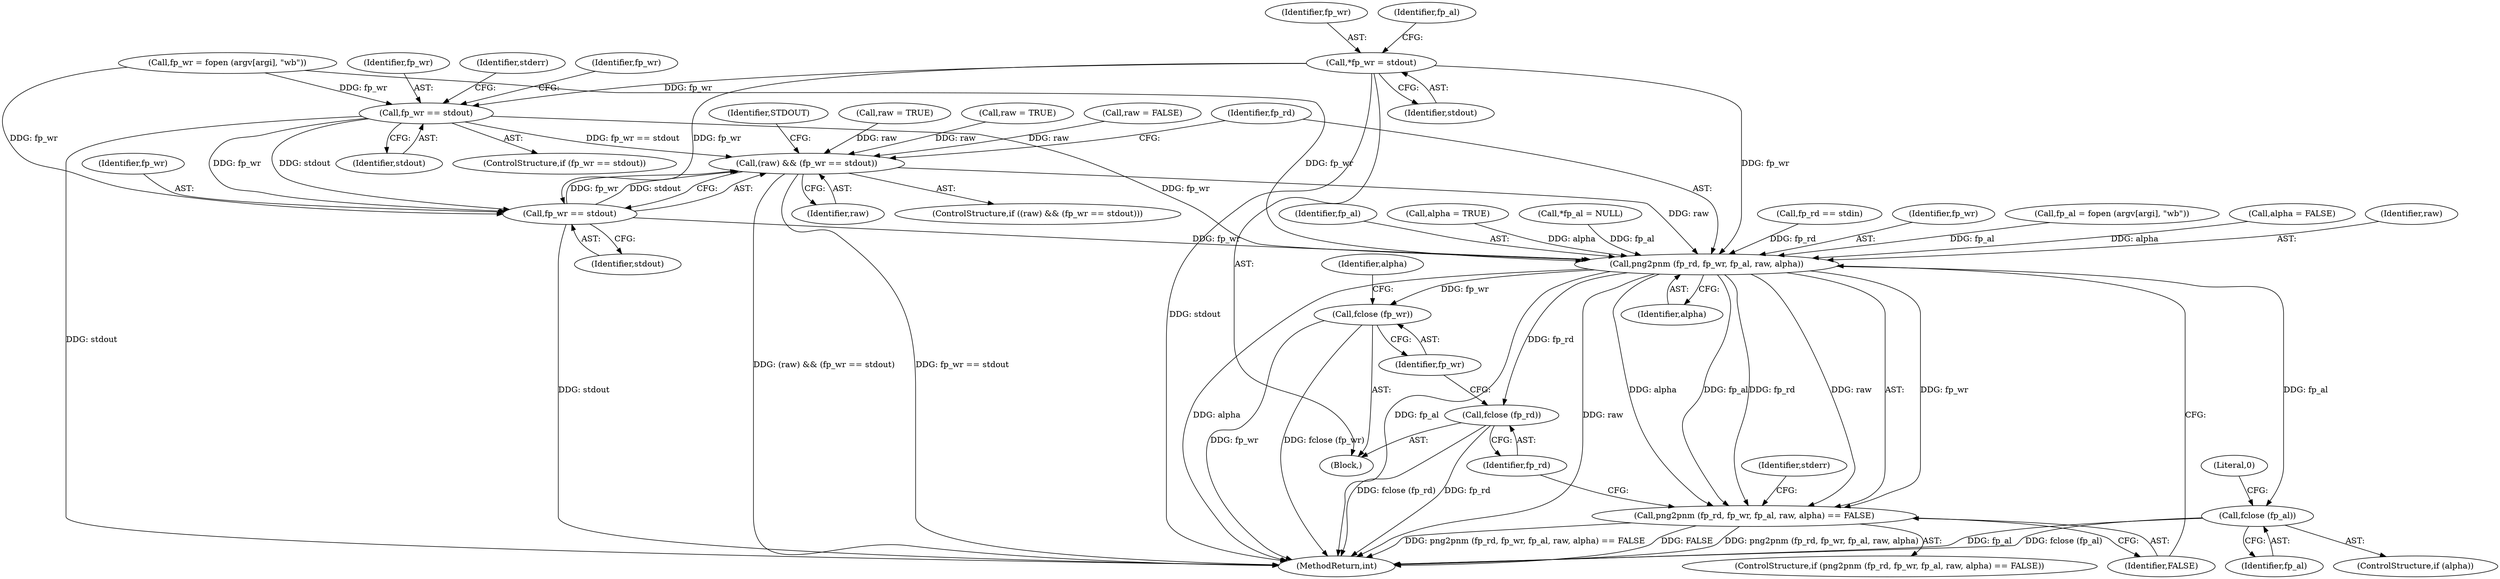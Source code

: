 digraph "0_Android_9d4853418ab2f754c2b63e091c29c5529b8b86ca_156@pointer" {
"1000116" [label="(Call,*fp_wr = stdout)"];
"1000247" [label="(Call,fp_wr == stdout)"];
"1000293" [label="(Call,(raw) && (fp_wr == stdout))"];
"1000304" [label="(Call,png2pnm (fp_rd, fp_wr, fp_al, raw, alpha))"];
"1000303" [label="(Call,png2pnm (fp_rd, fp_wr, fp_al, raw, alpha) == FALSE)"];
"1000320" [label="(Call,fclose (fp_rd))"];
"1000322" [label="(Call,fclose (fp_wr))"];
"1000326" [label="(Call,fclose (fp_al))"];
"1000295" [label="(Call,fp_wr == stdout)"];
"1000309" [label="(Identifier,alpha)"];
"1000249" [label="(Identifier,stdout)"];
"1000300" [label="(Identifier,STDOUT)"];
"1000302" [label="(ControlStructure,if (png2pnm (fp_rd, fp_wr, fp_al, raw, alpha) == FALSE))"];
"1000327" [label="(Identifier,fp_al)"];
"1000326" [label="(Call,fclose (fp_al))"];
"1000322" [label="(Call,fclose (fp_wr))"];
"1000285" [label="(Call,fp_rd == stdin)"];
"1000329" [label="(Literal,0)"];
"1000330" [label="(MethodReturn,int)"];
"1000303" [label="(Call,png2pnm (fp_rd, fp_wr, fp_al, raw, alpha) == FALSE)"];
"1000304" [label="(Call,png2pnm (fp_rd, fp_wr, fp_al, raw, alpha))"];
"1000296" [label="(Identifier,fp_wr)"];
"1000320" [label="(Call,fclose (fp_rd))"];
"1000164" [label="(Call,raw = TRUE)"];
"1000295" [label="(Call,fp_wr == stdout)"];
"1000247" [label="(Call,fp_wr == stdout)"];
"1000306" [label="(Identifier,fp_wr)"];
"1000248" [label="(Identifier,fp_wr)"];
"1000305" [label="(Identifier,fp_rd)"];
"1000176" [label="(Call,fp_al = fopen (argv[argi], \"wb\"))"];
"1000124" [label="(Call,raw = TRUE)"];
"1000116" [label="(Call,*fp_wr = stdout)"];
"1000325" [label="(Identifier,alpha)"];
"1000294" [label="(Identifier,raw)"];
"1000293" [label="(Call,(raw) && (fp_wr == stdout))"];
"1000321" [label="(Identifier,fp_rd)"];
"1000297" [label="(Identifier,stdout)"];
"1000253" [label="(Call,fp_wr = fopen (argv[argi], \"wb\"))"];
"1000292" [label="(ControlStructure,if ((raw) && (fp_wr == stdout)))"];
"1000159" [label="(Call,raw = FALSE)"];
"1000117" [label="(Identifier,fp_wr)"];
"1000276" [label="(Identifier,stderr)"];
"1000128" [label="(Call,alpha = FALSE)"];
"1000308" [label="(Identifier,raw)"];
"1000324" [label="(ControlStructure,if (alpha))"];
"1000254" [label="(Identifier,fp_wr)"];
"1000307" [label="(Identifier,fp_al)"];
"1000169" [label="(Call,alpha = TRUE)"];
"1000120" [label="(Call,*fp_al = NULL)"];
"1000323" [label="(Identifier,fp_wr)"];
"1000246" [label="(ControlStructure,if (fp_wr == stdout))"];
"1000110" [label="(Block,)"];
"1000310" [label="(Identifier,FALSE)"];
"1000313" [label="(Identifier,stderr)"];
"1000118" [label="(Identifier,stdout)"];
"1000121" [label="(Identifier,fp_al)"];
"1000116" -> "1000110"  [label="AST: "];
"1000116" -> "1000118"  [label="CFG: "];
"1000117" -> "1000116"  [label="AST: "];
"1000118" -> "1000116"  [label="AST: "];
"1000121" -> "1000116"  [label="CFG: "];
"1000116" -> "1000330"  [label="DDG: stdout"];
"1000116" -> "1000247"  [label="DDG: fp_wr"];
"1000116" -> "1000295"  [label="DDG: fp_wr"];
"1000116" -> "1000304"  [label="DDG: fp_wr"];
"1000247" -> "1000246"  [label="AST: "];
"1000247" -> "1000249"  [label="CFG: "];
"1000248" -> "1000247"  [label="AST: "];
"1000249" -> "1000247"  [label="AST: "];
"1000254" -> "1000247"  [label="CFG: "];
"1000276" -> "1000247"  [label="CFG: "];
"1000247" -> "1000330"  [label="DDG: stdout"];
"1000253" -> "1000247"  [label="DDG: fp_wr"];
"1000247" -> "1000293"  [label="DDG: fp_wr == stdout"];
"1000247" -> "1000295"  [label="DDG: fp_wr"];
"1000247" -> "1000295"  [label="DDG: stdout"];
"1000247" -> "1000304"  [label="DDG: fp_wr"];
"1000293" -> "1000292"  [label="AST: "];
"1000293" -> "1000294"  [label="CFG: "];
"1000293" -> "1000295"  [label="CFG: "];
"1000294" -> "1000293"  [label="AST: "];
"1000295" -> "1000293"  [label="AST: "];
"1000300" -> "1000293"  [label="CFG: "];
"1000305" -> "1000293"  [label="CFG: "];
"1000293" -> "1000330"  [label="DDG: (raw) && (fp_wr == stdout)"];
"1000293" -> "1000330"  [label="DDG: fp_wr == stdout"];
"1000124" -> "1000293"  [label="DDG: raw"];
"1000159" -> "1000293"  [label="DDG: raw"];
"1000164" -> "1000293"  [label="DDG: raw"];
"1000295" -> "1000293"  [label="DDG: fp_wr"];
"1000295" -> "1000293"  [label="DDG: stdout"];
"1000293" -> "1000304"  [label="DDG: raw"];
"1000304" -> "1000303"  [label="AST: "];
"1000304" -> "1000309"  [label="CFG: "];
"1000305" -> "1000304"  [label="AST: "];
"1000306" -> "1000304"  [label="AST: "];
"1000307" -> "1000304"  [label="AST: "];
"1000308" -> "1000304"  [label="AST: "];
"1000309" -> "1000304"  [label="AST: "];
"1000310" -> "1000304"  [label="CFG: "];
"1000304" -> "1000330"  [label="DDG: raw"];
"1000304" -> "1000330"  [label="DDG: alpha"];
"1000304" -> "1000330"  [label="DDG: fp_al"];
"1000304" -> "1000303"  [label="DDG: alpha"];
"1000304" -> "1000303"  [label="DDG: raw"];
"1000304" -> "1000303"  [label="DDG: fp_wr"];
"1000304" -> "1000303"  [label="DDG: fp_al"];
"1000304" -> "1000303"  [label="DDG: fp_rd"];
"1000285" -> "1000304"  [label="DDG: fp_rd"];
"1000295" -> "1000304"  [label="DDG: fp_wr"];
"1000253" -> "1000304"  [label="DDG: fp_wr"];
"1000120" -> "1000304"  [label="DDG: fp_al"];
"1000176" -> "1000304"  [label="DDG: fp_al"];
"1000128" -> "1000304"  [label="DDG: alpha"];
"1000169" -> "1000304"  [label="DDG: alpha"];
"1000304" -> "1000320"  [label="DDG: fp_rd"];
"1000304" -> "1000322"  [label="DDG: fp_wr"];
"1000304" -> "1000326"  [label="DDG: fp_al"];
"1000303" -> "1000302"  [label="AST: "];
"1000303" -> "1000310"  [label="CFG: "];
"1000310" -> "1000303"  [label="AST: "];
"1000313" -> "1000303"  [label="CFG: "];
"1000321" -> "1000303"  [label="CFG: "];
"1000303" -> "1000330"  [label="DDG: FALSE"];
"1000303" -> "1000330"  [label="DDG: png2pnm (fp_rd, fp_wr, fp_al, raw, alpha)"];
"1000303" -> "1000330"  [label="DDG: png2pnm (fp_rd, fp_wr, fp_al, raw, alpha) == FALSE"];
"1000320" -> "1000110"  [label="AST: "];
"1000320" -> "1000321"  [label="CFG: "];
"1000321" -> "1000320"  [label="AST: "];
"1000323" -> "1000320"  [label="CFG: "];
"1000320" -> "1000330"  [label="DDG: fp_rd"];
"1000320" -> "1000330"  [label="DDG: fclose (fp_rd)"];
"1000322" -> "1000110"  [label="AST: "];
"1000322" -> "1000323"  [label="CFG: "];
"1000323" -> "1000322"  [label="AST: "];
"1000325" -> "1000322"  [label="CFG: "];
"1000322" -> "1000330"  [label="DDG: fp_wr"];
"1000322" -> "1000330"  [label="DDG: fclose (fp_wr)"];
"1000326" -> "1000324"  [label="AST: "];
"1000326" -> "1000327"  [label="CFG: "];
"1000327" -> "1000326"  [label="AST: "];
"1000329" -> "1000326"  [label="CFG: "];
"1000326" -> "1000330"  [label="DDG: fclose (fp_al)"];
"1000326" -> "1000330"  [label="DDG: fp_al"];
"1000295" -> "1000297"  [label="CFG: "];
"1000296" -> "1000295"  [label="AST: "];
"1000297" -> "1000295"  [label="AST: "];
"1000295" -> "1000330"  [label="DDG: stdout"];
"1000253" -> "1000295"  [label="DDG: fp_wr"];
}
